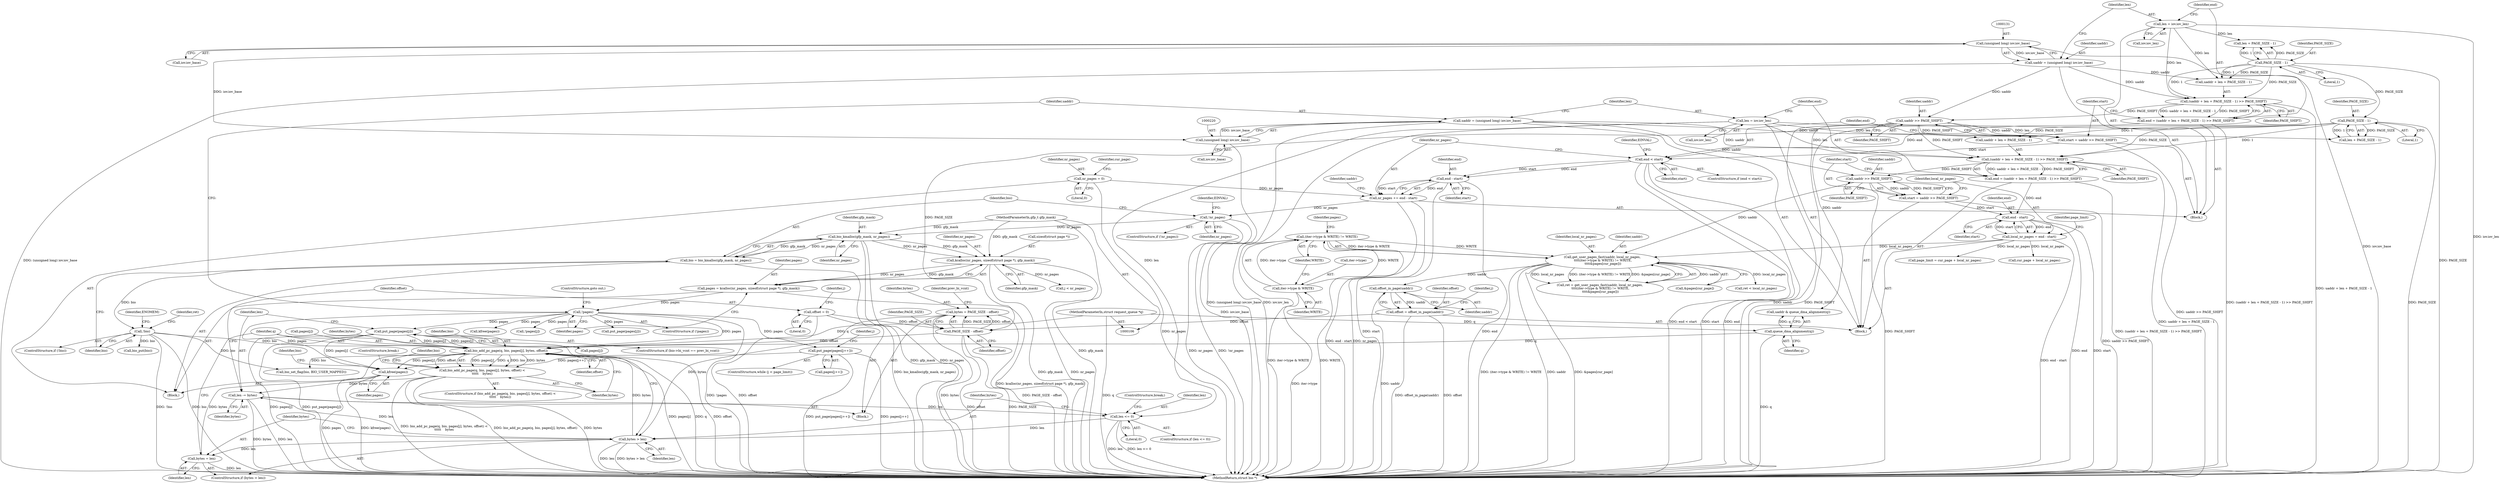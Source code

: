 digraph "0_linux_2b04e8f6bbb196cab4b232af0f8d48ff2c7a8058@API" {
"1000364" [label="(Call,kfree(pages))"];
"1000342" [label="(Call,put_page(pages[j]))"];
"1000326" [label="(Call,bio_add_pc_page(q, bio, pages[j], bytes, offset))"];
"1000175" [label="(Call,queue_dma_alignment(q))"];
"1000107" [label="(MethodParameterIn,struct request_queue *q)"];
"1000194" [label="(Call,!bio)"];
"1000188" [label="(Call,bio = bio_kmalloc(gfp_mask, nr_pages))"];
"1000190" [label="(Call,bio_kmalloc(gfp_mask, nr_pages))"];
"1000109" [label="(MethodParameterIn,gfp_t gfp_mask)"];
"1000182" [label="(Call,!nr_pages)"];
"1000167" [label="(Call,nr_pages += end - start)"];
"1000169" [label="(Call,end - start)"];
"1000160" [label="(Call,end < start)"];
"1000142" [label="(Call,end = (uaddr + len + PAGE_SIZE - 1) >> PAGE_SHIFT)"];
"1000144" [label="(Call,(uaddr + len + PAGE_SIZE - 1) >> PAGE_SHIFT)"];
"1000128" [label="(Call,uaddr = (unsigned long) iov.iov_base)"];
"1000130" [label="(Call,(unsigned long) iov.iov_base)"];
"1000136" [label="(Call,len = iov.iov_len)"];
"1000149" [label="(Call,PAGE_SIZE - 1)"];
"1000154" [label="(Call,start = uaddr >> PAGE_SHIFT)"];
"1000156" [label="(Call,uaddr >> PAGE_SHIFT)"];
"1000113" [label="(Call,nr_pages = 0)"];
"1000212" [label="(Call,!pages)"];
"1000204" [label="(Call,pages = kcalloc(nr_pages, sizeof(struct page *), gfp_mask))"];
"1000206" [label="(Call,kcalloc(nr_pages, sizeof(struct page *), gfp_mask))"];
"1000318" [label="(Call,bytes > len)"];
"1000301" [label="(Call,bytes = PAGE_SIZE - offset)"];
"1000303" [label="(Call,PAGE_SIZE - offset)"];
"1000238" [label="(Call,PAGE_SIZE - 1)"];
"1000286" [label="(Call,offset = offset_in_page(uaddr))"];
"1000288" [label="(Call,offset_in_page(uaddr))"];
"1000262" [label="(Call,get_user_pages_fast(uaddr, local_nr_pages,\n \t\t\t\t(iter->type & WRITE) != WRITE,\n \t\t\t\t&pages[cur_page]))"];
"1000245" [label="(Call,uaddr >> PAGE_SHIFT)"];
"1000217" [label="(Call,uaddr = (unsigned long) iov.iov_base)"];
"1000219" [label="(Call,(unsigned long) iov.iov_base)"];
"1000233" [label="(Call,(uaddr + len + PAGE_SIZE - 1) >> PAGE_SHIFT)"];
"1000225" [label="(Call,len = iov.iov_len)"];
"1000249" [label="(Call,local_nr_pages = end - start)"];
"1000251" [label="(Call,end - start)"];
"1000231" [label="(Call,end = (uaddr + len + PAGE_SIZE - 1) >> PAGE_SHIFT)"];
"1000243" [label="(Call,start = uaddr >> PAGE_SHIFT)"];
"1000265" [label="(Call,(iter->type & WRITE) != WRITE)"];
"1000266" [label="(Call,iter->type & WRITE)"];
"1000349" [label="(Call,offset = 0)"];
"1000313" [label="(Call,len <= 0)"];
"1000346" [label="(Call,len -= bytes)"];
"1000325" [label="(Call,bio_add_pc_page(q, bio, pages[j], bytes, offset) <\n\t\t\t\t\t    bytes)"];
"1000321" [label="(Call,bytes = len)"];
"1000359" [label="(Call,put_page(pages[j++]))"];
"1000292" [label="(Identifier,j)"];
"1000182" [label="(Call,!nr_pages)"];
"1000326" [label="(Call,bio_add_pc_page(q, bio, pages[j], bytes, offset))"];
"1000385" [label="(Call,!pages[j])"];
"1000243" [label="(Call,start = uaddr >> PAGE_SHIFT)"];
"1000128" [label="(Call,uaddr = (unsigned long) iov.iov_base)"];
"1000349" [label="(Call,offset = 0)"];
"1000315" [label="(Literal,0)"];
"1000151" [label="(Literal,1)"];
"1000314" [label="(Identifier,len)"];
"1000257" [label="(Call,cur_page + local_nr_pages)"];
"1000232" [label="(Identifier,end)"];
"1000212" [label="(Call,!pages)"];
"1000137" [label="(Identifier,len)"];
"1000270" [label="(Identifier,WRITE)"];
"1000301" [label="(Call,bytes = PAGE_SIZE - offset)"];
"1000277" [label="(Call,ret < local_nr_pages)"];
"1000213" [label="(Identifier,pages)"];
"1000210" [label="(Identifier,gfp_mask)"];
"1000219" [label="(Call,(unsigned long) iov.iov_base)"];
"1000156" [label="(Call,uaddr >> PAGE_SHIFT)"];
"1000271" [label="(Identifier,WRITE)"];
"1000390" [label="(Call,put_page(pages[j]))"];
"1000346" [label="(Call,len -= bytes)"];
"1000211" [label="(ControlStructure,if (!pages))"];
"1000217" [label="(Call,uaddr = (unsigned long) iov.iov_base)"];
"1000402" [label="(MethodReturn,struct bio *)"];
"1000240" [label="(Literal,1)"];
"1000162" [label="(Identifier,start)"];
"1000265" [label="(Call,(iter->type & WRITE) != WRITE)"];
"1000304" [label="(Identifier,PAGE_SIZE)"];
"1000233" [label="(Call,(uaddr + len + PAGE_SIZE - 1) >> PAGE_SHIFT)"];
"1000241" [label="(Identifier,PAGE_SHIFT)"];
"1000195" [label="(Identifier,bio)"];
"1000154" [label="(Call,start = uaddr >> PAGE_SHIFT)"];
"1000115" [label="(Literal,0)"];
"1000176" [label="(Identifier,q)"];
"1000114" [label="(Identifier,nr_pages)"];
"1000170" [label="(Identifier,end)"];
"1000132" [label="(Call,iov.iov_base)"];
"1000313" [label="(Call,len <= 0)"];
"1000145" [label="(Call,uaddr + len + PAGE_SIZE - 1)"];
"1000234" [label="(Call,uaddr + len + PAGE_SIZE - 1)"];
"1000395" [label="(Call,kfree(pages))"];
"1000328" [label="(Identifier,bio)"];
"1000236" [label="(Call,len + PAGE_SIZE - 1)"];
"1000227" [label="(Call,iov.iov_len)"];
"1000144" [label="(Call,(uaddr + len + PAGE_SIZE - 1) >> PAGE_SHIFT)"];
"1000325" [label="(Call,bio_add_pc_page(q, bio, pages[j], bytes, offset) <\n\t\t\t\t\t    bytes)"];
"1000126" [label="(Block,)"];
"1000287" [label="(Identifier,offset)"];
"1000321" [label="(Call,bytes = len)"];
"1000319" [label="(Identifier,bytes)"];
"1000247" [label="(Identifier,PAGE_SHIFT)"];
"1000334" [label="(Identifier,bytes)"];
"1000335" [label="(ControlStructure,break;)"];
"1000367" [label="(Identifier,bio)"];
"1000143" [label="(Identifier,end)"];
"1000256" [label="(Identifier,page_limit)"];
"1000167" [label="(Call,nr_pages += end - start)"];
"1000252" [label="(Identifier,end)"];
"1000215" [label="(Block,)"];
"1000206" [label="(Call,kcalloc(nr_pages, sizeof(struct page *), gfp_mask))"];
"1000205" [label="(Identifier,pages)"];
"1000109" [label="(MethodParameterIn,gfp_t gfp_mask)"];
"1000171" [label="(Identifier,start)"];
"1000323" [label="(Identifier,len)"];
"1000189" [label="(Identifier,bio)"];
"1000251" [label="(Call,end - start)"];
"1000120" [label="(Identifier,cur_page)"];
"1000161" [label="(Identifier,end)"];
"1000142" [label="(Call,end = (uaddr + len + PAGE_SIZE - 1) >> PAGE_SHIFT)"];
"1000136" [label="(Call,len = iov.iov_len)"];
"1000160" [label="(Call,end < start)"];
"1000169" [label="(Call,end - start)"];
"1000308" [label="(Identifier,prev_bi_vcnt)"];
"1000264" [label="(Identifier,local_nr_pages)"];
"1000245" [label="(Call,uaddr >> PAGE_SHIFT)"];
"1000168" [label="(Identifier,nr_pages)"];
"1000149" [label="(Call,PAGE_SIZE - 1)"];
"1000244" [label="(Identifier,start)"];
"1000272" [label="(Call,&pages[cur_page])"];
"1000365" [label="(Identifier,pages)"];
"1000263" [label="(Identifier,uaddr)"];
"1000226" [label="(Identifier,len)"];
"1000288" [label="(Call,offset_in_page(uaddr))"];
"1000343" [label="(Call,pages[j])"];
"1000192" [label="(Identifier,nr_pages)"];
"1000260" [label="(Call,ret = get_user_pages_fast(uaddr, local_nr_pages,\n \t\t\t\t(iter->type & WRITE) != WRITE,\n \t\t\t\t&pages[cur_page]))"];
"1000231" [label="(Call,end = (uaddr + len + PAGE_SIZE - 1) >> PAGE_SHIFT)"];
"1000378" [label="(Call,j < nr_pages)"];
"1000351" [label="(Literal,0)"];
"1000318" [label="(Call,bytes > len)"];
"1000348" [label="(Identifier,bytes)"];
"1000175" [label="(Call,queue_dma_alignment(q))"];
"1000250" [label="(Identifier,local_nr_pages)"];
"1000366" [label="(Call,bio_set_flag(bio, BIO_USER_MAPPED))"];
"1000130" [label="(Call,(unsigned long) iov.iov_base)"];
"1000360" [label="(Call,pages[j++])"];
"1000249" [label="(Call,local_nr_pages = end - start)"];
"1000303" [label="(Call,PAGE_SIZE - offset)"];
"1000155" [label="(Identifier,start)"];
"1000157" [label="(Identifier,uaddr)"];
"1000204" [label="(Call,pages = kcalloc(nr_pages, sizeof(struct page *), gfp_mask))"];
"1000110" [label="(Block,)"];
"1000305" [label="(Identifier,offset)"];
"1000190" [label="(Call,bio_kmalloc(gfp_mask, nr_pages))"];
"1000359" [label="(Call,put_page(pages[j++]))"];
"1000147" [label="(Call,len + PAGE_SIZE - 1)"];
"1000289" [label="(Identifier,uaddr)"];
"1000320" [label="(Identifier,len)"];
"1000299" [label="(Block,)"];
"1000183" [label="(Identifier,nr_pages)"];
"1000107" [label="(MethodParameterIn,struct request_queue *q)"];
"1000347" [label="(Identifier,len)"];
"1000329" [label="(Call,pages[j])"];
"1000253" [label="(Identifier,start)"];
"1000274" [label="(Identifier,pages)"];
"1000174" [label="(Identifier,uaddr)"];
"1000152" [label="(Identifier,PAGE_SHIFT)"];
"1000317" [label="(ControlStructure,if (bytes > len))"];
"1000150" [label="(Identifier,PAGE_SIZE)"];
"1000336" [label="(ControlStructure,if (bio->bi_vcnt == prev_bi_vcnt))"];
"1000158" [label="(Identifier,PAGE_SHIFT)"];
"1000208" [label="(Call,sizeof(struct page *))"];
"1000262" [label="(Call,get_user_pages_fast(uaddr, local_nr_pages,\n \t\t\t\t(iter->type & WRITE) != WRITE,\n \t\t\t\t&pages[cur_page]))"];
"1000342" [label="(Call,put_page(pages[j]))"];
"1000324" [label="(ControlStructure,if (bio_add_pc_page(q, bio, pages[j], bytes, offset) <\n\t\t\t\t\t    bytes))"];
"1000364" [label="(Call,kfree(pages))"];
"1000327" [label="(Identifier,q)"];
"1000166" [label="(Identifier,EINVAL)"];
"1000188" [label="(Call,bio = bio_kmalloc(gfp_mask, nr_pages))"];
"1000355" [label="(ControlStructure,while (j < page_limit))"];
"1000316" [label="(ControlStructure,break;)"];
"1000221" [label="(Call,iov.iov_base)"];
"1000246" [label="(Identifier,uaddr)"];
"1000267" [label="(Call,iter->type)"];
"1000191" [label="(Identifier,gfp_mask)"];
"1000194" [label="(Call,!bio)"];
"1000332" [label="(Identifier,bytes)"];
"1000225" [label="(Call,len = iov.iov_len)"];
"1000286" [label="(Call,offset = offset_in_page(uaddr))"];
"1000113" [label="(Call,nr_pages = 0)"];
"1000138" [label="(Call,iov.iov_len)"];
"1000214" [label="(ControlStructure,goto out;)"];
"1000298" [label="(Identifier,j)"];
"1000312" [label="(ControlStructure,if (len <= 0))"];
"1000129" [label="(Identifier,uaddr)"];
"1000266" [label="(Call,iter->type & WRITE)"];
"1000207" [label="(Identifier,nr_pages)"];
"1000159" [label="(ControlStructure,if (end < start))"];
"1000187" [label="(Identifier,EINVAL)"];
"1000255" [label="(Call,page_limit = cur_page + local_nr_pages)"];
"1000322" [label="(Identifier,bytes)"];
"1000397" [label="(Call,bio_put(bio))"];
"1000350" [label="(Identifier,offset)"];
"1000238" [label="(Call,PAGE_SIZE - 1)"];
"1000201" [label="(Identifier,ret)"];
"1000357" [label="(Identifier,j)"];
"1000333" [label="(Identifier,offset)"];
"1000173" [label="(Call,uaddr & queue_dma_alignment(q))"];
"1000218" [label="(Identifier,uaddr)"];
"1000339" [label="(Identifier,bio)"];
"1000199" [label="(Identifier,ENOMEM)"];
"1000193" [label="(ControlStructure,if (!bio))"];
"1000302" [label="(Identifier,bytes)"];
"1000239" [label="(Identifier,PAGE_SIZE)"];
"1000181" [label="(ControlStructure,if (!nr_pages))"];
"1000364" -> "1000110"  [label="AST: "];
"1000364" -> "1000365"  [label="CFG: "];
"1000365" -> "1000364"  [label="AST: "];
"1000367" -> "1000364"  [label="CFG: "];
"1000364" -> "1000402"  [label="DDG: pages"];
"1000364" -> "1000402"  [label="DDG: kfree(pages)"];
"1000342" -> "1000364"  [label="DDG: pages[j]"];
"1000326" -> "1000364"  [label="DDG: pages[j]"];
"1000359" -> "1000364"  [label="DDG: pages[j++]"];
"1000212" -> "1000364"  [label="DDG: pages"];
"1000342" -> "1000336"  [label="AST: "];
"1000342" -> "1000343"  [label="CFG: "];
"1000343" -> "1000342"  [label="AST: "];
"1000347" -> "1000342"  [label="CFG: "];
"1000342" -> "1000402"  [label="DDG: pages[j]"];
"1000342" -> "1000402"  [label="DDG: put_page(pages[j])"];
"1000342" -> "1000326"  [label="DDG: pages[j]"];
"1000326" -> "1000342"  [label="DDG: pages[j]"];
"1000212" -> "1000342"  [label="DDG: pages"];
"1000326" -> "1000325"  [label="AST: "];
"1000326" -> "1000333"  [label="CFG: "];
"1000327" -> "1000326"  [label="AST: "];
"1000328" -> "1000326"  [label="AST: "];
"1000329" -> "1000326"  [label="AST: "];
"1000332" -> "1000326"  [label="AST: "];
"1000333" -> "1000326"  [label="AST: "];
"1000334" -> "1000326"  [label="CFG: "];
"1000326" -> "1000402"  [label="DDG: offset"];
"1000326" -> "1000402"  [label="DDG: pages[j]"];
"1000326" -> "1000402"  [label="DDG: q"];
"1000326" -> "1000325"  [label="DDG: pages[j]"];
"1000326" -> "1000325"  [label="DDG: q"];
"1000326" -> "1000325"  [label="DDG: bio"];
"1000326" -> "1000325"  [label="DDG: bytes"];
"1000326" -> "1000325"  [label="DDG: offset"];
"1000175" -> "1000326"  [label="DDG: q"];
"1000107" -> "1000326"  [label="DDG: q"];
"1000194" -> "1000326"  [label="DDG: bio"];
"1000212" -> "1000326"  [label="DDG: pages"];
"1000318" -> "1000326"  [label="DDG: bytes"];
"1000321" -> "1000326"  [label="DDG: bytes"];
"1000303" -> "1000326"  [label="DDG: offset"];
"1000326" -> "1000366"  [label="DDG: bio"];
"1000175" -> "1000173"  [label="AST: "];
"1000175" -> "1000176"  [label="CFG: "];
"1000176" -> "1000175"  [label="AST: "];
"1000173" -> "1000175"  [label="CFG: "];
"1000175" -> "1000402"  [label="DDG: q"];
"1000175" -> "1000173"  [label="DDG: q"];
"1000107" -> "1000175"  [label="DDG: q"];
"1000107" -> "1000106"  [label="AST: "];
"1000107" -> "1000402"  [label="DDG: q"];
"1000194" -> "1000193"  [label="AST: "];
"1000194" -> "1000195"  [label="CFG: "];
"1000195" -> "1000194"  [label="AST: "];
"1000199" -> "1000194"  [label="CFG: "];
"1000201" -> "1000194"  [label="CFG: "];
"1000194" -> "1000402"  [label="DDG: !bio"];
"1000194" -> "1000402"  [label="DDG: bio"];
"1000188" -> "1000194"  [label="DDG: bio"];
"1000194" -> "1000366"  [label="DDG: bio"];
"1000194" -> "1000397"  [label="DDG: bio"];
"1000188" -> "1000110"  [label="AST: "];
"1000188" -> "1000190"  [label="CFG: "];
"1000189" -> "1000188"  [label="AST: "];
"1000190" -> "1000188"  [label="AST: "];
"1000195" -> "1000188"  [label="CFG: "];
"1000188" -> "1000402"  [label="DDG: bio_kmalloc(gfp_mask, nr_pages)"];
"1000190" -> "1000188"  [label="DDG: gfp_mask"];
"1000190" -> "1000188"  [label="DDG: nr_pages"];
"1000190" -> "1000192"  [label="CFG: "];
"1000191" -> "1000190"  [label="AST: "];
"1000192" -> "1000190"  [label="AST: "];
"1000190" -> "1000402"  [label="DDG: gfp_mask"];
"1000190" -> "1000402"  [label="DDG: nr_pages"];
"1000109" -> "1000190"  [label="DDG: gfp_mask"];
"1000182" -> "1000190"  [label="DDG: nr_pages"];
"1000190" -> "1000206"  [label="DDG: nr_pages"];
"1000190" -> "1000206"  [label="DDG: gfp_mask"];
"1000109" -> "1000106"  [label="AST: "];
"1000109" -> "1000402"  [label="DDG: gfp_mask"];
"1000109" -> "1000206"  [label="DDG: gfp_mask"];
"1000182" -> "1000181"  [label="AST: "];
"1000182" -> "1000183"  [label="CFG: "];
"1000183" -> "1000182"  [label="AST: "];
"1000187" -> "1000182"  [label="CFG: "];
"1000189" -> "1000182"  [label="CFG: "];
"1000182" -> "1000402"  [label="DDG: !nr_pages"];
"1000182" -> "1000402"  [label="DDG: nr_pages"];
"1000167" -> "1000182"  [label="DDG: nr_pages"];
"1000167" -> "1000126"  [label="AST: "];
"1000167" -> "1000169"  [label="CFG: "];
"1000168" -> "1000167"  [label="AST: "];
"1000169" -> "1000167"  [label="AST: "];
"1000174" -> "1000167"  [label="CFG: "];
"1000167" -> "1000402"  [label="DDG: nr_pages"];
"1000167" -> "1000402"  [label="DDG: end - start"];
"1000169" -> "1000167"  [label="DDG: end"];
"1000169" -> "1000167"  [label="DDG: start"];
"1000113" -> "1000167"  [label="DDG: nr_pages"];
"1000169" -> "1000171"  [label="CFG: "];
"1000170" -> "1000169"  [label="AST: "];
"1000171" -> "1000169"  [label="AST: "];
"1000169" -> "1000402"  [label="DDG: start"];
"1000169" -> "1000402"  [label="DDG: end"];
"1000160" -> "1000169"  [label="DDG: end"];
"1000160" -> "1000169"  [label="DDG: start"];
"1000160" -> "1000159"  [label="AST: "];
"1000160" -> "1000162"  [label="CFG: "];
"1000161" -> "1000160"  [label="AST: "];
"1000162" -> "1000160"  [label="AST: "];
"1000166" -> "1000160"  [label="CFG: "];
"1000168" -> "1000160"  [label="CFG: "];
"1000160" -> "1000402"  [label="DDG: end < start"];
"1000160" -> "1000402"  [label="DDG: start"];
"1000160" -> "1000402"  [label="DDG: end"];
"1000142" -> "1000160"  [label="DDG: end"];
"1000154" -> "1000160"  [label="DDG: start"];
"1000142" -> "1000126"  [label="AST: "];
"1000142" -> "1000144"  [label="CFG: "];
"1000143" -> "1000142"  [label="AST: "];
"1000144" -> "1000142"  [label="AST: "];
"1000155" -> "1000142"  [label="CFG: "];
"1000142" -> "1000402"  [label="DDG: (uaddr + len + PAGE_SIZE - 1) >> PAGE_SHIFT"];
"1000144" -> "1000142"  [label="DDG: uaddr + len + PAGE_SIZE - 1"];
"1000144" -> "1000142"  [label="DDG: PAGE_SHIFT"];
"1000144" -> "1000152"  [label="CFG: "];
"1000145" -> "1000144"  [label="AST: "];
"1000152" -> "1000144"  [label="AST: "];
"1000144" -> "1000402"  [label="DDG: uaddr + len + PAGE_SIZE - 1"];
"1000128" -> "1000144"  [label="DDG: uaddr"];
"1000136" -> "1000144"  [label="DDG: len"];
"1000149" -> "1000144"  [label="DDG: PAGE_SIZE"];
"1000149" -> "1000144"  [label="DDG: 1"];
"1000144" -> "1000156"  [label="DDG: PAGE_SHIFT"];
"1000128" -> "1000126"  [label="AST: "];
"1000128" -> "1000130"  [label="CFG: "];
"1000129" -> "1000128"  [label="AST: "];
"1000130" -> "1000128"  [label="AST: "];
"1000137" -> "1000128"  [label="CFG: "];
"1000128" -> "1000402"  [label="DDG: (unsigned long) iov.iov_base"];
"1000130" -> "1000128"  [label="DDG: iov.iov_base"];
"1000128" -> "1000145"  [label="DDG: uaddr"];
"1000128" -> "1000156"  [label="DDG: uaddr"];
"1000130" -> "1000132"  [label="CFG: "];
"1000131" -> "1000130"  [label="AST: "];
"1000132" -> "1000130"  [label="AST: "];
"1000130" -> "1000402"  [label="DDG: iov.iov_base"];
"1000130" -> "1000219"  [label="DDG: iov.iov_base"];
"1000136" -> "1000126"  [label="AST: "];
"1000136" -> "1000138"  [label="CFG: "];
"1000137" -> "1000136"  [label="AST: "];
"1000138" -> "1000136"  [label="AST: "];
"1000143" -> "1000136"  [label="CFG: "];
"1000136" -> "1000402"  [label="DDG: iov.iov_len"];
"1000136" -> "1000145"  [label="DDG: len"];
"1000136" -> "1000147"  [label="DDG: len"];
"1000149" -> "1000147"  [label="AST: "];
"1000149" -> "1000151"  [label="CFG: "];
"1000150" -> "1000149"  [label="AST: "];
"1000151" -> "1000149"  [label="AST: "];
"1000147" -> "1000149"  [label="CFG: "];
"1000149" -> "1000402"  [label="DDG: PAGE_SIZE"];
"1000149" -> "1000145"  [label="DDG: PAGE_SIZE"];
"1000149" -> "1000145"  [label="DDG: 1"];
"1000149" -> "1000147"  [label="DDG: PAGE_SIZE"];
"1000149" -> "1000147"  [label="DDG: 1"];
"1000149" -> "1000238"  [label="DDG: PAGE_SIZE"];
"1000154" -> "1000126"  [label="AST: "];
"1000154" -> "1000156"  [label="CFG: "];
"1000155" -> "1000154"  [label="AST: "];
"1000156" -> "1000154"  [label="AST: "];
"1000161" -> "1000154"  [label="CFG: "];
"1000154" -> "1000402"  [label="DDG: uaddr >> PAGE_SHIFT"];
"1000156" -> "1000154"  [label="DDG: uaddr"];
"1000156" -> "1000154"  [label="DDG: PAGE_SHIFT"];
"1000156" -> "1000158"  [label="CFG: "];
"1000157" -> "1000156"  [label="AST: "];
"1000158" -> "1000156"  [label="AST: "];
"1000156" -> "1000402"  [label="DDG: uaddr"];
"1000156" -> "1000402"  [label="DDG: PAGE_SHIFT"];
"1000156" -> "1000173"  [label="DDG: uaddr"];
"1000156" -> "1000233"  [label="DDG: PAGE_SHIFT"];
"1000113" -> "1000110"  [label="AST: "];
"1000113" -> "1000115"  [label="CFG: "];
"1000114" -> "1000113"  [label="AST: "];
"1000115" -> "1000113"  [label="AST: "];
"1000120" -> "1000113"  [label="CFG: "];
"1000113" -> "1000402"  [label="DDG: nr_pages"];
"1000212" -> "1000211"  [label="AST: "];
"1000212" -> "1000213"  [label="CFG: "];
"1000213" -> "1000212"  [label="AST: "];
"1000214" -> "1000212"  [label="CFG: "];
"1000218" -> "1000212"  [label="CFG: "];
"1000212" -> "1000402"  [label="DDG: !pages"];
"1000204" -> "1000212"  [label="DDG: pages"];
"1000212" -> "1000359"  [label="DDG: pages"];
"1000212" -> "1000385"  [label="DDG: pages"];
"1000212" -> "1000390"  [label="DDG: pages"];
"1000212" -> "1000395"  [label="DDG: pages"];
"1000204" -> "1000110"  [label="AST: "];
"1000204" -> "1000206"  [label="CFG: "];
"1000205" -> "1000204"  [label="AST: "];
"1000206" -> "1000204"  [label="AST: "];
"1000213" -> "1000204"  [label="CFG: "];
"1000204" -> "1000402"  [label="DDG: kcalloc(nr_pages, sizeof(struct page *), gfp_mask)"];
"1000206" -> "1000204"  [label="DDG: nr_pages"];
"1000206" -> "1000204"  [label="DDG: gfp_mask"];
"1000206" -> "1000210"  [label="CFG: "];
"1000207" -> "1000206"  [label="AST: "];
"1000208" -> "1000206"  [label="AST: "];
"1000210" -> "1000206"  [label="AST: "];
"1000206" -> "1000402"  [label="DDG: gfp_mask"];
"1000206" -> "1000402"  [label="DDG: nr_pages"];
"1000206" -> "1000378"  [label="DDG: nr_pages"];
"1000318" -> "1000317"  [label="AST: "];
"1000318" -> "1000320"  [label="CFG: "];
"1000319" -> "1000318"  [label="AST: "];
"1000320" -> "1000318"  [label="AST: "];
"1000322" -> "1000318"  [label="CFG: "];
"1000327" -> "1000318"  [label="CFG: "];
"1000318" -> "1000402"  [label="DDG: bytes > len"];
"1000318" -> "1000402"  [label="DDG: len"];
"1000301" -> "1000318"  [label="DDG: bytes"];
"1000313" -> "1000318"  [label="DDG: len"];
"1000318" -> "1000321"  [label="DDG: len"];
"1000318" -> "1000346"  [label="DDG: len"];
"1000301" -> "1000299"  [label="AST: "];
"1000301" -> "1000303"  [label="CFG: "];
"1000302" -> "1000301"  [label="AST: "];
"1000303" -> "1000301"  [label="AST: "];
"1000308" -> "1000301"  [label="CFG: "];
"1000301" -> "1000402"  [label="DDG: PAGE_SIZE - offset"];
"1000301" -> "1000402"  [label="DDG: bytes"];
"1000303" -> "1000301"  [label="DDG: PAGE_SIZE"];
"1000303" -> "1000301"  [label="DDG: offset"];
"1000303" -> "1000305"  [label="CFG: "];
"1000304" -> "1000303"  [label="AST: "];
"1000305" -> "1000303"  [label="AST: "];
"1000303" -> "1000402"  [label="DDG: PAGE_SIZE"];
"1000303" -> "1000402"  [label="DDG: offset"];
"1000238" -> "1000303"  [label="DDG: PAGE_SIZE"];
"1000286" -> "1000303"  [label="DDG: offset"];
"1000349" -> "1000303"  [label="DDG: offset"];
"1000238" -> "1000236"  [label="AST: "];
"1000238" -> "1000240"  [label="CFG: "];
"1000239" -> "1000238"  [label="AST: "];
"1000240" -> "1000238"  [label="AST: "];
"1000236" -> "1000238"  [label="CFG: "];
"1000238" -> "1000402"  [label="DDG: PAGE_SIZE"];
"1000238" -> "1000233"  [label="DDG: PAGE_SIZE"];
"1000238" -> "1000233"  [label="DDG: 1"];
"1000238" -> "1000234"  [label="DDG: PAGE_SIZE"];
"1000238" -> "1000234"  [label="DDG: 1"];
"1000238" -> "1000236"  [label="DDG: PAGE_SIZE"];
"1000238" -> "1000236"  [label="DDG: 1"];
"1000286" -> "1000215"  [label="AST: "];
"1000286" -> "1000288"  [label="CFG: "];
"1000287" -> "1000286"  [label="AST: "];
"1000288" -> "1000286"  [label="AST: "];
"1000292" -> "1000286"  [label="CFG: "];
"1000286" -> "1000402"  [label="DDG: offset"];
"1000286" -> "1000402"  [label="DDG: offset_in_page(uaddr)"];
"1000288" -> "1000286"  [label="DDG: uaddr"];
"1000288" -> "1000289"  [label="CFG: "];
"1000289" -> "1000288"  [label="AST: "];
"1000288" -> "1000402"  [label="DDG: uaddr"];
"1000262" -> "1000288"  [label="DDG: uaddr"];
"1000262" -> "1000260"  [label="AST: "];
"1000262" -> "1000272"  [label="CFG: "];
"1000263" -> "1000262"  [label="AST: "];
"1000264" -> "1000262"  [label="AST: "];
"1000265" -> "1000262"  [label="AST: "];
"1000272" -> "1000262"  [label="AST: "];
"1000260" -> "1000262"  [label="CFG: "];
"1000262" -> "1000402"  [label="DDG: (iter->type & WRITE) != WRITE"];
"1000262" -> "1000402"  [label="DDG: uaddr"];
"1000262" -> "1000402"  [label="DDG: &pages[cur_page]"];
"1000262" -> "1000260"  [label="DDG: uaddr"];
"1000262" -> "1000260"  [label="DDG: local_nr_pages"];
"1000262" -> "1000260"  [label="DDG: (iter->type & WRITE) != WRITE"];
"1000262" -> "1000260"  [label="DDG: &pages[cur_page]"];
"1000245" -> "1000262"  [label="DDG: uaddr"];
"1000249" -> "1000262"  [label="DDG: local_nr_pages"];
"1000265" -> "1000262"  [label="DDG: iter->type & WRITE"];
"1000265" -> "1000262"  [label="DDG: WRITE"];
"1000262" -> "1000277"  [label="DDG: local_nr_pages"];
"1000245" -> "1000243"  [label="AST: "];
"1000245" -> "1000247"  [label="CFG: "];
"1000246" -> "1000245"  [label="AST: "];
"1000247" -> "1000245"  [label="AST: "];
"1000243" -> "1000245"  [label="CFG: "];
"1000245" -> "1000402"  [label="DDG: PAGE_SHIFT"];
"1000245" -> "1000243"  [label="DDG: uaddr"];
"1000245" -> "1000243"  [label="DDG: PAGE_SHIFT"];
"1000217" -> "1000245"  [label="DDG: uaddr"];
"1000233" -> "1000245"  [label="DDG: PAGE_SHIFT"];
"1000217" -> "1000215"  [label="AST: "];
"1000217" -> "1000219"  [label="CFG: "];
"1000218" -> "1000217"  [label="AST: "];
"1000219" -> "1000217"  [label="AST: "];
"1000226" -> "1000217"  [label="CFG: "];
"1000217" -> "1000402"  [label="DDG: (unsigned long) iov.iov_base"];
"1000219" -> "1000217"  [label="DDG: iov.iov_base"];
"1000217" -> "1000233"  [label="DDG: uaddr"];
"1000217" -> "1000234"  [label="DDG: uaddr"];
"1000219" -> "1000221"  [label="CFG: "];
"1000220" -> "1000219"  [label="AST: "];
"1000221" -> "1000219"  [label="AST: "];
"1000219" -> "1000402"  [label="DDG: iov.iov_base"];
"1000233" -> "1000231"  [label="AST: "];
"1000233" -> "1000241"  [label="CFG: "];
"1000234" -> "1000233"  [label="AST: "];
"1000241" -> "1000233"  [label="AST: "];
"1000231" -> "1000233"  [label="CFG: "];
"1000233" -> "1000402"  [label="DDG: uaddr + len + PAGE_SIZE - 1"];
"1000233" -> "1000231"  [label="DDG: uaddr + len + PAGE_SIZE - 1"];
"1000233" -> "1000231"  [label="DDG: PAGE_SHIFT"];
"1000225" -> "1000233"  [label="DDG: len"];
"1000225" -> "1000215"  [label="AST: "];
"1000225" -> "1000227"  [label="CFG: "];
"1000226" -> "1000225"  [label="AST: "];
"1000227" -> "1000225"  [label="AST: "];
"1000232" -> "1000225"  [label="CFG: "];
"1000225" -> "1000402"  [label="DDG: iov.iov_len"];
"1000225" -> "1000234"  [label="DDG: len"];
"1000225" -> "1000236"  [label="DDG: len"];
"1000225" -> "1000313"  [label="DDG: len"];
"1000249" -> "1000215"  [label="AST: "];
"1000249" -> "1000251"  [label="CFG: "];
"1000250" -> "1000249"  [label="AST: "];
"1000251" -> "1000249"  [label="AST: "];
"1000256" -> "1000249"  [label="CFG: "];
"1000249" -> "1000402"  [label="DDG: end - start"];
"1000251" -> "1000249"  [label="DDG: end"];
"1000251" -> "1000249"  [label="DDG: start"];
"1000249" -> "1000255"  [label="DDG: local_nr_pages"];
"1000249" -> "1000257"  [label="DDG: local_nr_pages"];
"1000251" -> "1000253"  [label="CFG: "];
"1000252" -> "1000251"  [label="AST: "];
"1000253" -> "1000251"  [label="AST: "];
"1000251" -> "1000402"  [label="DDG: start"];
"1000251" -> "1000402"  [label="DDG: end"];
"1000231" -> "1000251"  [label="DDG: end"];
"1000243" -> "1000251"  [label="DDG: start"];
"1000231" -> "1000215"  [label="AST: "];
"1000232" -> "1000231"  [label="AST: "];
"1000244" -> "1000231"  [label="CFG: "];
"1000231" -> "1000402"  [label="DDG: (uaddr + len + PAGE_SIZE - 1) >> PAGE_SHIFT"];
"1000243" -> "1000215"  [label="AST: "];
"1000244" -> "1000243"  [label="AST: "];
"1000250" -> "1000243"  [label="CFG: "];
"1000243" -> "1000402"  [label="DDG: uaddr >> PAGE_SHIFT"];
"1000265" -> "1000271"  [label="CFG: "];
"1000266" -> "1000265"  [label="AST: "];
"1000271" -> "1000265"  [label="AST: "];
"1000274" -> "1000265"  [label="CFG: "];
"1000265" -> "1000402"  [label="DDG: iter->type & WRITE"];
"1000265" -> "1000402"  [label="DDG: WRITE"];
"1000266" -> "1000265"  [label="DDG: iter->type"];
"1000266" -> "1000265"  [label="DDG: WRITE"];
"1000266" -> "1000270"  [label="CFG: "];
"1000267" -> "1000266"  [label="AST: "];
"1000270" -> "1000266"  [label="AST: "];
"1000271" -> "1000266"  [label="CFG: "];
"1000266" -> "1000402"  [label="DDG: iter->type"];
"1000349" -> "1000299"  [label="AST: "];
"1000349" -> "1000351"  [label="CFG: "];
"1000350" -> "1000349"  [label="AST: "];
"1000351" -> "1000349"  [label="AST: "];
"1000298" -> "1000349"  [label="CFG: "];
"1000349" -> "1000402"  [label="DDG: offset"];
"1000313" -> "1000312"  [label="AST: "];
"1000313" -> "1000315"  [label="CFG: "];
"1000314" -> "1000313"  [label="AST: "];
"1000315" -> "1000313"  [label="AST: "];
"1000316" -> "1000313"  [label="CFG: "];
"1000319" -> "1000313"  [label="CFG: "];
"1000313" -> "1000402"  [label="DDG: len <= 0"];
"1000313" -> "1000402"  [label="DDG: len"];
"1000346" -> "1000313"  [label="DDG: len"];
"1000346" -> "1000299"  [label="AST: "];
"1000346" -> "1000348"  [label="CFG: "];
"1000347" -> "1000346"  [label="AST: "];
"1000348" -> "1000346"  [label="AST: "];
"1000350" -> "1000346"  [label="CFG: "];
"1000346" -> "1000402"  [label="DDG: bytes"];
"1000346" -> "1000402"  [label="DDG: len"];
"1000325" -> "1000346"  [label="DDG: bytes"];
"1000325" -> "1000324"  [label="AST: "];
"1000325" -> "1000334"  [label="CFG: "];
"1000334" -> "1000325"  [label="AST: "];
"1000335" -> "1000325"  [label="CFG: "];
"1000339" -> "1000325"  [label="CFG: "];
"1000325" -> "1000402"  [label="DDG: bio_add_pc_page(q, bio, pages[j], bytes, offset)"];
"1000325" -> "1000402"  [label="DDG: bytes"];
"1000325" -> "1000402"  [label="DDG: bio_add_pc_page(q, bio, pages[j], bytes, offset) <\n\t\t\t\t\t    bytes"];
"1000321" -> "1000317"  [label="AST: "];
"1000321" -> "1000323"  [label="CFG: "];
"1000322" -> "1000321"  [label="AST: "];
"1000323" -> "1000321"  [label="AST: "];
"1000327" -> "1000321"  [label="CFG: "];
"1000321" -> "1000402"  [label="DDG: len"];
"1000359" -> "1000355"  [label="AST: "];
"1000359" -> "1000360"  [label="CFG: "];
"1000360" -> "1000359"  [label="AST: "];
"1000357" -> "1000359"  [label="CFG: "];
"1000359" -> "1000402"  [label="DDG: pages[j++]"];
"1000359" -> "1000402"  [label="DDG: put_page(pages[j++])"];
}
